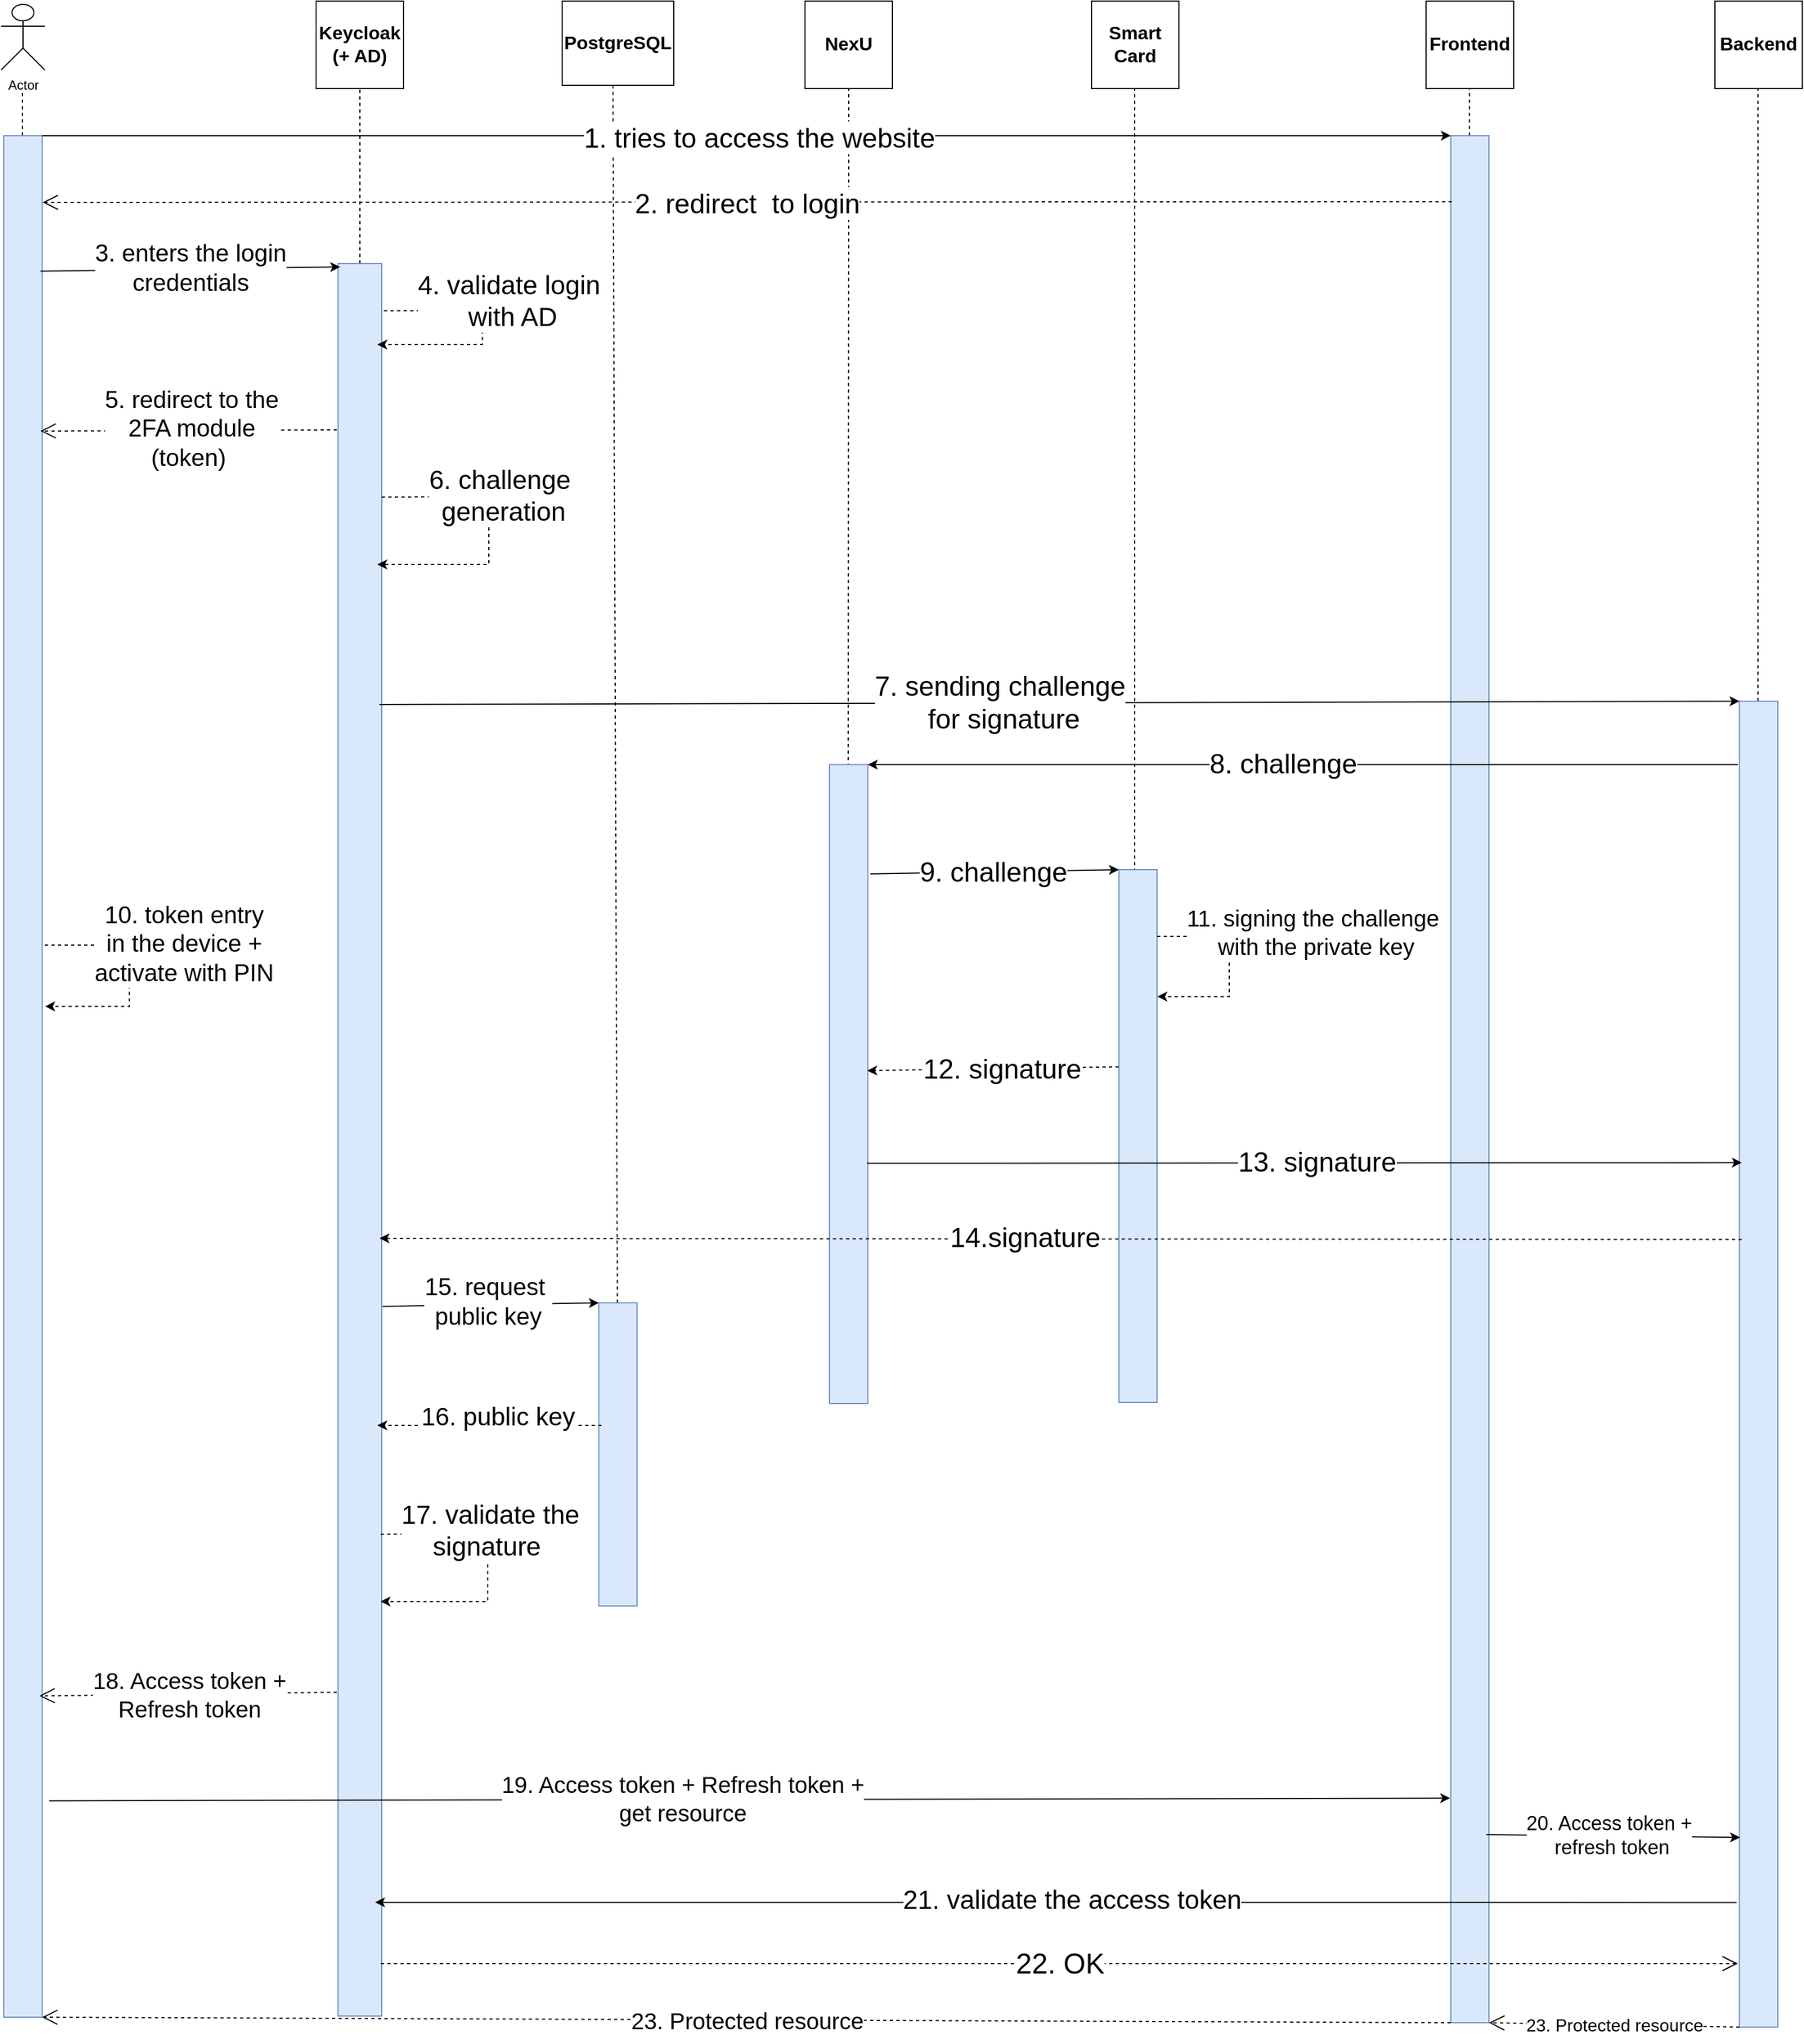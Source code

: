 <mxfile version="24.0.1" type="device">
  <diagram name="Page-1" id="UcL6EZNF9qSTtMjAE3kB">
    <mxGraphModel dx="2344" dy="1234" grid="0" gridSize="10" guides="1" tooltips="1" connect="1" arrows="1" fold="1" page="1" pageScale="1" pageWidth="1700" pageHeight="1100" math="0" shadow="0">
      <root>
        <mxCell id="0" />
        <mxCell id="1" parent="0" />
        <mxCell id="joUKDXh6RTCGV6ymXwde-2" value="" style="endArrow=none;dashed=1;html=1;rounded=0;entryX=0.5;entryY=1;entryDx=0;entryDy=0;" parent="1" target="FQuDgnGfwPs0Fwu2WJzw-3" edge="1">
          <mxGeometry width="50" height="50" relative="1" as="geometry">
            <mxPoint x="804.5" y="887" as="sourcePoint" />
            <mxPoint x="802.556" y="193" as="targetPoint" />
          </mxGeometry>
        </mxCell>
        <mxCell id="FQuDgnGfwPs0Fwu2WJzw-1" value="Actor" style="shape=umlActor;verticalLabelPosition=bottom;verticalAlign=top;html=1;outlineConnect=0;" parent="1" vertex="1">
          <mxGeometry x="30" y="40" width="40" height="60" as="geometry" />
        </mxCell>
        <mxCell id="FQuDgnGfwPs0Fwu2WJzw-2" value="&lt;font style=&quot;font-size: 17px;&quot;&gt;&lt;b&gt;Keycloak&lt;br&gt;(+ AD)&lt;br&gt;&lt;/b&gt;&lt;/font&gt;" style="whiteSpace=wrap;html=1;aspect=fixed;" parent="1" vertex="1">
          <mxGeometry x="318" y="37" width="80" height="80" as="geometry" />
        </mxCell>
        <mxCell id="FQuDgnGfwPs0Fwu2WJzw-3" value="&lt;font style=&quot;font-size: 17px;&quot;&gt;&lt;b&gt;NexU&lt;/b&gt;&lt;/font&gt;" style="whiteSpace=wrap;html=1;aspect=fixed;" parent="1" vertex="1">
          <mxGeometry x="765" y="37" width="80" height="80" as="geometry" />
        </mxCell>
        <mxCell id="FQuDgnGfwPs0Fwu2WJzw-5" value="&lt;font style=&quot;font-size: 17px;&quot;&gt;&lt;b&gt;Frontend&lt;/b&gt;&lt;/font&gt;" style="whiteSpace=wrap;html=1;aspect=fixed;" parent="1" vertex="1">
          <mxGeometry x="1333" y="37" width="80" height="80" as="geometry" />
        </mxCell>
        <mxCell id="FQuDgnGfwPs0Fwu2WJzw-6" value="" style="endArrow=none;dashed=1;html=1;rounded=0;" parent="1" source="FQuDgnGfwPs0Fwu2WJzw-13" edge="1">
          <mxGeometry width="50" height="50" relative="1" as="geometry">
            <mxPoint x="358" y="887" as="sourcePoint" />
            <mxPoint x="358" y="117" as="targetPoint" />
            <Array as="points">
              <mxPoint x="358" y="147" />
            </Array>
          </mxGeometry>
        </mxCell>
        <mxCell id="FQuDgnGfwPs0Fwu2WJzw-8" value="" style="endArrow=none;dashed=1;html=1;rounded=0;" parent="1" source="FQuDgnGfwPs0Fwu2WJzw-18" edge="1">
          <mxGeometry width="50" height="50" relative="1" as="geometry">
            <mxPoint x="1372.5" y="887" as="sourcePoint" />
            <mxPoint x="1372.5" y="117" as="targetPoint" />
          </mxGeometry>
        </mxCell>
        <mxCell id="FQuDgnGfwPs0Fwu2WJzw-9" value="" style="endArrow=none;dashed=1;html=1;rounded=0;" parent="1" source="FQuDgnGfwPs0Fwu2WJzw-11" edge="1">
          <mxGeometry width="50" height="50" relative="1" as="geometry">
            <mxPoint x="49.5" y="890" as="sourcePoint" />
            <mxPoint x="49.5" y="120" as="targetPoint" />
          </mxGeometry>
        </mxCell>
        <mxCell id="FQuDgnGfwPs0Fwu2WJzw-10" value="" style="endArrow=none;dashed=1;html=1;rounded=0;" parent="1" target="FQuDgnGfwPs0Fwu2WJzw-11" edge="1">
          <mxGeometry width="50" height="50" relative="1" as="geometry">
            <mxPoint x="49.5" y="890" as="sourcePoint" />
            <mxPoint x="49.5" y="120" as="targetPoint" />
          </mxGeometry>
        </mxCell>
        <mxCell id="FQuDgnGfwPs0Fwu2WJzw-11" value="" style="rounded=0;whiteSpace=wrap;html=1;fillColor=#dae8fc;strokeColor=#6c8ebf;" parent="1" vertex="1">
          <mxGeometry x="32.5" y="160" width="35" height="1720" as="geometry" />
        </mxCell>
        <mxCell id="FQuDgnGfwPs0Fwu2WJzw-12" value="" style="endArrow=none;dashed=1;html=1;rounded=0;" parent="1" target="FQuDgnGfwPs0Fwu2WJzw-13" edge="1">
          <mxGeometry width="50" height="50" relative="1" as="geometry">
            <mxPoint x="358" y="887" as="sourcePoint" />
            <mxPoint x="358" y="117" as="targetPoint" />
          </mxGeometry>
        </mxCell>
        <mxCell id="FQuDgnGfwPs0Fwu2WJzw-13" value="" style="rounded=0;whiteSpace=wrap;html=1;fillColor=#dae8fc;strokeColor=#6c8ebf;" parent="1" vertex="1">
          <mxGeometry x="338" y="277" width="40" height="1602" as="geometry" />
        </mxCell>
        <mxCell id="FQuDgnGfwPs0Fwu2WJzw-15" value="&lt;font style=&quot;font-size: 17px;&quot;&gt;&lt;b&gt;Backend&lt;/b&gt;&lt;/font&gt;" style="whiteSpace=wrap;html=1;aspect=fixed;" parent="1" vertex="1">
          <mxGeometry x="1597" y="37" width="80" height="80" as="geometry" />
        </mxCell>
        <mxCell id="FQuDgnGfwPs0Fwu2WJzw-16" value="" style="endArrow=none;dashed=1;html=1;rounded=0;" parent="1" edge="1">
          <mxGeometry width="50" height="50" relative="1" as="geometry">
            <mxPoint x="1636.5" y="887" as="sourcePoint" />
            <mxPoint x="1636.5" y="117" as="targetPoint" />
          </mxGeometry>
        </mxCell>
        <mxCell id="FQuDgnGfwPs0Fwu2WJzw-17" value="" style="endArrow=none;dashed=1;html=1;rounded=0;" parent="1" target="FQuDgnGfwPs0Fwu2WJzw-18" edge="1">
          <mxGeometry width="50" height="50" relative="1" as="geometry">
            <mxPoint x="1372.5" y="887" as="sourcePoint" />
            <mxPoint x="1372.5" y="117" as="targetPoint" />
          </mxGeometry>
        </mxCell>
        <mxCell id="FQuDgnGfwPs0Fwu2WJzw-18" value="" style="rounded=0;whiteSpace=wrap;html=1;fillColor=#dae8fc;strokeColor=#6c8ebf;" parent="1" vertex="1">
          <mxGeometry x="1355.5" y="160" width="35" height="1725" as="geometry" />
        </mxCell>
        <mxCell id="FQuDgnGfwPs0Fwu2WJzw-20" value="" style="endArrow=classic;html=1;rounded=0;exitX=0.958;exitY=0.072;exitDx=0;exitDy=0;exitPerimeter=0;" parent="1" source="FQuDgnGfwPs0Fwu2WJzw-11" edge="1">
          <mxGeometry width="50" height="50" relative="1" as="geometry">
            <mxPoint x="70" y="280" as="sourcePoint" />
            <mxPoint x="340" y="280" as="targetPoint" />
          </mxGeometry>
        </mxCell>
        <mxCell id="FQuDgnGfwPs0Fwu2WJzw-21" value="&lt;font style=&quot;font-size: 22px;&quot;&gt;3. enters the login &lt;br&gt;credentials&lt;/font&gt;" style="text;html=1;align=center;verticalAlign=middle;resizable=0;points=[];autosize=1;strokeColor=none;fillColor=none;labelBackgroundColor=default;" parent="1" vertex="1">
          <mxGeometry x="106" y="248" width="193" height="65" as="geometry" />
        </mxCell>
        <mxCell id="FQuDgnGfwPs0Fwu2WJzw-25" value="&lt;font style=&quot;font-size: 25px;&quot;&gt;2. redirect&amp;nbsp; to login&lt;/font&gt;" style="endArrow=open;endSize=12;dashed=1;html=1;rounded=0;exitX=0.029;exitY=0.035;exitDx=0;exitDy=0;exitPerimeter=0;" parent="1" source="FQuDgnGfwPs0Fwu2WJzw-18" edge="1">
          <mxGeometry width="160" relative="1" as="geometry">
            <mxPoint x="1060" y="230" as="sourcePoint" />
            <mxPoint x="68" y="221" as="targetPoint" />
          </mxGeometry>
        </mxCell>
        <mxCell id="FQuDgnGfwPs0Fwu2WJzw-26" value="" style="endArrow=open;endSize=12;dashed=1;html=1;rounded=0;entryX=0.958;entryY=0.157;entryDx=0;entryDy=0;entryPerimeter=0;" parent="1" target="FQuDgnGfwPs0Fwu2WJzw-11" edge="1">
          <mxGeometry width="160" relative="1" as="geometry">
            <mxPoint x="337" y="429" as="sourcePoint" />
            <mxPoint x="64" y="433" as="targetPoint" />
          </mxGeometry>
        </mxCell>
        <mxCell id="FQuDgnGfwPs0Fwu2WJzw-27" value="&lt;font style=&quot;font-size: 22px;&quot;&gt;5. redirect to the &lt;br&gt;2FA module &lt;br&gt;(token)&amp;nbsp;&lt;/font&gt;" style="edgeLabel;html=1;align=center;verticalAlign=middle;resizable=0;points=[];" parent="FQuDgnGfwPs0Fwu2WJzw-26" vertex="1" connectable="0">
          <mxGeometry x="0.028" relative="1" as="geometry">
            <mxPoint x="6" y="-2" as="offset" />
          </mxGeometry>
        </mxCell>
        <mxCell id="FQuDgnGfwPs0Fwu2WJzw-41" value="" style="rounded=0;whiteSpace=wrap;html=1;fillColor=#dae8fc;strokeColor=#6c8ebf;" parent="1" vertex="1">
          <mxGeometry x="1619.5" y="677" width="35" height="1212" as="geometry" />
        </mxCell>
        <mxCell id="FQuDgnGfwPs0Fwu2WJzw-47" value="" style="endArrow=classic;html=1;rounded=0;entryX=-0.017;entryY=0.881;entryDx=0;entryDy=0;entryPerimeter=0;exitX=1.185;exitY=0.885;exitDx=0;exitDy=0;exitPerimeter=0;" parent="1" source="FQuDgnGfwPs0Fwu2WJzw-11" target="FQuDgnGfwPs0Fwu2WJzw-18" edge="1">
          <mxGeometry width="50" height="50" relative="1" as="geometry">
            <mxPoint x="65" y="1644" as="sourcePoint" />
            <mxPoint x="1055" y="1644" as="targetPoint" />
          </mxGeometry>
        </mxCell>
        <mxCell id="FQuDgnGfwPs0Fwu2WJzw-48" value="&lt;font style=&quot;font-size: 21px;&quot;&gt;19. Access token + Refresh token +&lt;br&gt;get resource&lt;br&gt;&lt;/font&gt;" style="edgeLabel;html=1;align=center;verticalAlign=middle;resizable=0;points=[];" parent="FQuDgnGfwPs0Fwu2WJzw-47" vertex="1" connectable="0">
          <mxGeometry x="-0.251" y="2" relative="1" as="geometry">
            <mxPoint x="99" as="offset" />
          </mxGeometry>
        </mxCell>
        <mxCell id="FQuDgnGfwPs0Fwu2WJzw-49" value="&lt;font style=&quot;font-size: 21px;&quot;&gt;18. Access token +&lt;br&gt;Refresh token&lt;/font&gt;" style="endArrow=open;endSize=12;dashed=1;html=1;rounded=0;" parent="1" edge="1">
          <mxGeometry x="-0.002" width="160" relative="1" as="geometry">
            <mxPoint x="337" y="1583" as="sourcePoint" />
            <mxPoint x="65" y="1586.28" as="targetPoint" />
            <Array as="points" />
            <mxPoint as="offset" />
          </mxGeometry>
        </mxCell>
        <mxCell id="FQuDgnGfwPs0Fwu2WJzw-50" value="" style="endArrow=classic;html=1;rounded=0;entryX=0.014;entryY=0.857;entryDx=0;entryDy=0;entryPerimeter=0;" parent="1" target="FQuDgnGfwPs0Fwu2WJzw-41" edge="1">
          <mxGeometry width="50" height="50" relative="1" as="geometry">
            <mxPoint x="1388" y="1713" as="sourcePoint" />
            <mxPoint x="1596" y="1701" as="targetPoint" />
          </mxGeometry>
        </mxCell>
        <mxCell id="FQuDgnGfwPs0Fwu2WJzw-51" value="&lt;font style=&quot;font-size: 18px;&quot;&gt;20. Access token +&lt;br&gt;&amp;nbsp;refresh token&lt;/font&gt;" style="edgeLabel;html=1;align=center;verticalAlign=middle;resizable=0;points=[];" parent="FQuDgnGfwPs0Fwu2WJzw-50" vertex="1" connectable="0">
          <mxGeometry x="-0.105" y="3" relative="1" as="geometry">
            <mxPoint x="8" y="3" as="offset" />
          </mxGeometry>
        </mxCell>
        <mxCell id="FQuDgnGfwPs0Fwu2WJzw-52" value="" style="endArrow=classic;html=1;rounded=0;exitX=-0.076;exitY=0.906;exitDx=0;exitDy=0;exitPerimeter=0;" parent="1" source="FQuDgnGfwPs0Fwu2WJzw-41" edge="1">
          <mxGeometry width="50" height="50" relative="1" as="geometry">
            <mxPoint x="1543.515" y="1994" as="sourcePoint" />
            <mxPoint x="372" y="1775" as="targetPoint" />
          </mxGeometry>
        </mxCell>
        <mxCell id="FQuDgnGfwPs0Fwu2WJzw-53" value="&lt;font style=&quot;font-size: 24px;&quot;&gt;21. validate the access token&lt;/font&gt;" style="edgeLabel;html=1;align=center;verticalAlign=middle;resizable=0;points=[];" parent="FQuDgnGfwPs0Fwu2WJzw-52" vertex="1" connectable="0">
          <mxGeometry x="-0.022" y="-2" relative="1" as="geometry">
            <mxPoint as="offset" />
          </mxGeometry>
        </mxCell>
        <mxCell id="FQuDgnGfwPs0Fwu2WJzw-54" value="&lt;font style=&quot;font-size: 26px;&quot;&gt;22. OK&lt;/font&gt;" style="endArrow=open;endSize=12;dashed=1;html=1;rounded=0;exitX=0.979;exitY=0.97;exitDx=0;exitDy=0;exitPerimeter=0;" parent="1" source="FQuDgnGfwPs0Fwu2WJzw-13" edge="1">
          <mxGeometry width="160" relative="1" as="geometry">
            <mxPoint x="376" y="1815" as="sourcePoint" />
            <mxPoint x="1618" y="1831" as="targetPoint" />
          </mxGeometry>
        </mxCell>
        <mxCell id="FQuDgnGfwPs0Fwu2WJzw-55" value="&lt;font style=&quot;font-size: 16px;&quot;&gt;23. Protected resource&lt;/font&gt;" style="endArrow=open;endSize=12;dashed=1;html=1;rounded=0;exitX=0;exitY=1;exitDx=0;exitDy=0;entryX=1;entryY=1;entryDx=0;entryDy=0;" parent="1" source="FQuDgnGfwPs0Fwu2WJzw-41" target="FQuDgnGfwPs0Fwu2WJzw-18" edge="1">
          <mxGeometry width="160" relative="1" as="geometry">
            <mxPoint x="1546.0" y="2122.0" as="sourcePoint" />
            <mxPoint x="1344.0" y="2123" as="targetPoint" />
          </mxGeometry>
        </mxCell>
        <mxCell id="FQuDgnGfwPs0Fwu2WJzw-56" value="&lt;font style=&quot;font-size: 21px;&quot;&gt;23. Protected resource&lt;/font&gt;" style="endArrow=open;endSize=12;dashed=1;html=1;rounded=0;exitX=0;exitY=1;exitDx=0;exitDy=0;entryX=1;entryY=1;entryDx=0;entryDy=0;" parent="1" source="FQuDgnGfwPs0Fwu2WJzw-18" target="FQuDgnGfwPs0Fwu2WJzw-11" edge="1">
          <mxGeometry width="160" relative="1" as="geometry">
            <mxPoint x="1326.0" y="1934.0" as="sourcePoint" />
            <mxPoint x="38" y="1933" as="targetPoint" />
          </mxGeometry>
        </mxCell>
        <mxCell id="FQuDgnGfwPs0Fwu2WJzw-57" value="" style="endArrow=classic;html=1;rounded=0;dashed=1;" parent="1" edge="1">
          <mxGeometry width="50" height="50" relative="1" as="geometry">
            <mxPoint x="380" y="320" as="sourcePoint" />
            <mxPoint x="374" y="351" as="targetPoint" />
            <Array as="points">
              <mxPoint x="470" y="320" />
              <mxPoint x="470" y="351" />
            </Array>
          </mxGeometry>
        </mxCell>
        <mxCell id="FQuDgnGfwPs0Fwu2WJzw-58" value="&lt;font style=&quot;font-size: 24px;&quot;&gt;4. validate login&lt;br&gt;&amp;nbsp;with AD&lt;/font&gt;" style="edgeLabel;html=1;align=center;verticalAlign=middle;resizable=0;points=[];" parent="FQuDgnGfwPs0Fwu2WJzw-57" vertex="1" connectable="0">
          <mxGeometry x="-0.051" y="1" relative="1" as="geometry">
            <mxPoint x="23" y="-22" as="offset" />
          </mxGeometry>
        </mxCell>
        <mxCell id="FQuDgnGfwPs0Fwu2WJzw-59" value="" style="endArrow=classic;html=1;rounded=0;exitX=1.005;exitY=0.319;exitDx=0;exitDy=0;exitPerimeter=0;dashed=1;" parent="1" edge="1">
          <mxGeometry width="50" height="50" relative="1" as="geometry">
            <mxPoint x="69.995" y="900.04" as="sourcePoint" />
            <mxPoint x="70.32" y="956" as="targetPoint" />
            <Array as="points">
              <mxPoint x="147.32" y="900" />
              <mxPoint x="147.32" y="956" />
            </Array>
          </mxGeometry>
        </mxCell>
        <mxCell id="FQuDgnGfwPs0Fwu2WJzw-61" value="&lt;font style=&quot;font-size: 22px;&quot;&gt;10. token entry &lt;br&gt;in the device +&lt;br&gt;activate with PIN&lt;br&gt;&lt;/font&gt;" style="edgeLabel;html=1;align=center;verticalAlign=middle;resizable=0;points=[];" parent="FQuDgnGfwPs0Fwu2WJzw-59" vertex="1" connectable="0">
          <mxGeometry x="-0.085" y="-1" relative="1" as="geometry">
            <mxPoint x="50" y="-20" as="offset" />
          </mxGeometry>
        </mxCell>
        <mxCell id="FQuDgnGfwPs0Fwu2WJzw-62" value="" style="endArrow=classic;html=1;rounded=0;exitX=0.972;exitY=0.273;exitDx=0;exitDy=0;exitPerimeter=0;dashed=1;" parent="1" edge="1">
          <mxGeometry width="50" height="50" relative="1" as="geometry">
            <mxPoint x="378.0" y="490.45" as="sourcePoint" />
            <mxPoint x="374" y="552" as="targetPoint" />
            <Array as="points">
              <mxPoint x="476" y="490" />
              <mxPoint x="476" y="552" />
            </Array>
          </mxGeometry>
        </mxCell>
        <mxCell id="FQuDgnGfwPs0Fwu2WJzw-63" value="&lt;font style=&quot;font-size: 24px;&quot;&gt;6. challenge&amp;nbsp;&lt;/font&gt;&lt;div style=&quot;font-size: 24px;&quot;&gt;&lt;font style=&quot;font-size: 24px;&quot;&gt;generation&lt;/font&gt;&lt;/div&gt;" style="edgeLabel;html=1;align=center;verticalAlign=middle;resizable=0;points=[];" parent="FQuDgnGfwPs0Fwu2WJzw-62" vertex="1" connectable="0">
          <mxGeometry x="0.027" y="1" relative="1" as="geometry">
            <mxPoint x="12" y="-38" as="offset" />
          </mxGeometry>
        </mxCell>
        <mxCell id="vEx2Qm9k-or9hw6ZXxJd-2" value="" style="endArrow=none;dashed=1;html=1;rounded=0;" parent="1" source="joUKDXh6RTCGV6ymXwde-28" edge="1">
          <mxGeometry width="50" height="50" relative="1" as="geometry">
            <mxPoint x="589.5" y="884" as="sourcePoint" />
            <mxPoint x="589.5" y="114" as="targetPoint" />
          </mxGeometry>
        </mxCell>
        <mxCell id="vEx2Qm9k-or9hw6ZXxJd-4" value="&lt;b&gt;&lt;font style=&quot;font-size: 17px;&quot;&gt;PostgreSQL&lt;/font&gt;&lt;/b&gt;" style="rounded=0;whiteSpace=wrap;html=1;" parent="1" vertex="1">
          <mxGeometry x="543" y="37" width="102" height="77" as="geometry" />
        </mxCell>
        <mxCell id="vEx2Qm9k-or9hw6ZXxJd-5" value="&lt;span style=&quot;font-size: 17px;&quot;&gt;&lt;b&gt;Smart Card&lt;/b&gt;&lt;/span&gt;" style="whiteSpace=wrap;html=1;aspect=fixed;" parent="1" vertex="1">
          <mxGeometry x="1027" y="37" width="80" height="80" as="geometry" />
        </mxCell>
        <mxCell id="vEx2Qm9k-or9hw6ZXxJd-6" value="" style="endArrow=none;dashed=1;html=1;rounded=0;" parent="1" edge="1">
          <mxGeometry width="50" height="50" relative="1" as="geometry">
            <mxPoint x="1066.5" y="887" as="sourcePoint" />
            <mxPoint x="1066.5" y="117" as="targetPoint" />
          </mxGeometry>
        </mxCell>
        <mxCell id="joUKDXh6RTCGV6ymXwde-4" value="" style="endArrow=classic;html=1;rounded=0;exitX=1;exitY=0;exitDx=0;exitDy=0;entryX=0;entryY=0;entryDx=0;entryDy=0;" parent="1" source="FQuDgnGfwPs0Fwu2WJzw-11" target="FQuDgnGfwPs0Fwu2WJzw-18" edge="1">
          <mxGeometry width="50" height="50" relative="1" as="geometry">
            <mxPoint x="96" y="179" as="sourcePoint" />
            <mxPoint x="146" y="129" as="targetPoint" />
          </mxGeometry>
        </mxCell>
        <mxCell id="joUKDXh6RTCGV6ymXwde-5" value="&lt;font style=&quot;font-size: 25px;&quot;&gt;1. tries to access the website&lt;/font&gt;" style="edgeLabel;html=1;align=center;verticalAlign=middle;resizable=0;points=[];" parent="joUKDXh6RTCGV6ymXwde-4" vertex="1" connectable="0">
          <mxGeometry x="0.017" y="-1" relative="1" as="geometry">
            <mxPoint as="offset" />
          </mxGeometry>
        </mxCell>
        <mxCell id="joUKDXh6RTCGV6ymXwde-9" value="" style="endArrow=classic;html=1;rounded=0;entryX=0;entryY=0;entryDx=0;entryDy=0;" parent="1" target="FQuDgnGfwPs0Fwu2WJzw-41" edge="1">
          <mxGeometry width="50" height="50" relative="1" as="geometry">
            <mxPoint x="376" y="680" as="sourcePoint" />
            <mxPoint x="1579" y="631" as="targetPoint" />
          </mxGeometry>
        </mxCell>
        <mxCell id="joUKDXh6RTCGV6ymXwde-10" value="&lt;font style=&quot;font-size: 25px;&quot;&gt;7. sending challenge&lt;/font&gt;&lt;div style=&quot;font-size: 25px;&quot;&gt;&lt;font style=&quot;font-size: 25px;&quot;&gt;&amp;nbsp;for signature&lt;/font&gt;&lt;/div&gt;" style="edgeLabel;html=1;align=center;verticalAlign=middle;resizable=0;points=[];" parent="joUKDXh6RTCGV6ymXwde-9" vertex="1" connectable="0">
          <mxGeometry x="-0.088" y="2" relative="1" as="geometry">
            <mxPoint as="offset" />
          </mxGeometry>
        </mxCell>
        <mxCell id="joUKDXh6RTCGV6ymXwde-12" value="" style="rounded=0;whiteSpace=wrap;html=1;fillColor=#dae8fc;strokeColor=#6c8ebf;" parent="1" vertex="1">
          <mxGeometry x="787.5" y="735" width="35" height="584" as="geometry" />
        </mxCell>
        <mxCell id="joUKDXh6RTCGV6ymXwde-13" value="" style="endArrow=classic;html=1;rounded=0;entryX=1;entryY=0;entryDx=0;entryDy=0;" parent="1" target="joUKDXh6RTCGV6ymXwde-12" edge="1">
          <mxGeometry width="50" height="50" relative="1" as="geometry">
            <mxPoint x="1618" y="735" as="sourcePoint" />
            <mxPoint x="1497" y="723" as="targetPoint" />
          </mxGeometry>
        </mxCell>
        <mxCell id="joUKDXh6RTCGV6ymXwde-14" value="&lt;font style=&quot;font-size: 25px;&quot;&gt;8. &lt;font style=&quot;font-size: 25px;&quot;&gt;challenge&lt;/font&gt;&lt;/font&gt;" style="edgeLabel;html=1;align=center;verticalAlign=middle;resizable=0;points=[];" parent="joUKDXh6RTCGV6ymXwde-13" vertex="1" connectable="0">
          <mxGeometry x="0.073" y="3" relative="1" as="geometry">
            <mxPoint x="11" y="-5" as="offset" />
          </mxGeometry>
        </mxCell>
        <mxCell id="joUKDXh6RTCGV6ymXwde-15" value="" style="rounded=0;whiteSpace=wrap;html=1;fillColor=#dae8fc;strokeColor=#6c8ebf;" parent="1" vertex="1">
          <mxGeometry x="1052" y="831" width="35" height="487" as="geometry" />
        </mxCell>
        <mxCell id="joUKDXh6RTCGV6ymXwde-16" value="" style="endArrow=classic;html=1;rounded=0;entryX=0;entryY=0;entryDx=0;entryDy=0;exitX=1.065;exitY=0.171;exitDx=0;exitDy=0;exitPerimeter=0;" parent="1" source="joUKDXh6RTCGV6ymXwde-12" target="joUKDXh6RTCGV6ymXwde-15" edge="1">
          <mxGeometry width="50" height="50" relative="1" as="geometry">
            <mxPoint x="820" y="777" as="sourcePoint" />
            <mxPoint x="945" y="694" as="targetPoint" />
          </mxGeometry>
        </mxCell>
        <mxCell id="joUKDXh6RTCGV6ymXwde-17" value="&lt;font style=&quot;font-size: 25px;&quot;&gt;9. challenge&lt;/font&gt;" style="edgeLabel;html=1;align=center;verticalAlign=middle;resizable=0;points=[];" parent="joUKDXh6RTCGV6ymXwde-16" vertex="1" connectable="0">
          <mxGeometry x="-0.278" y="2" relative="1" as="geometry">
            <mxPoint x="30" as="offset" />
          </mxGeometry>
        </mxCell>
        <mxCell id="joUKDXh6RTCGV6ymXwde-19" style="edgeStyle=orthogonalEdgeStyle;rounded=0;orthogonalLoop=1;jettySize=auto;html=1;exitX=1;exitY=0.25;exitDx=0;exitDy=0;entryX=1.008;entryY=0.36;entryDx=0;entryDy=0;entryPerimeter=0;dashed=1;" parent="1" edge="1">
          <mxGeometry relative="1" as="geometry">
            <mxPoint x="1087" y="892" as="sourcePoint" />
            <mxPoint x="1087.28" y="947" as="targetPoint" />
            <Array as="points">
              <mxPoint x="1153" y="892" />
              <mxPoint x="1153" y="947" />
            </Array>
          </mxGeometry>
        </mxCell>
        <mxCell id="joUKDXh6RTCGV6ymXwde-20" value="&lt;font style=&quot;font-size: 21px;&quot;&gt;11.&amp;nbsp;signing the challenge&amp;nbsp;&lt;/font&gt;&lt;div style=&quot;font-size: 21px;&quot;&gt;&lt;font style=&quot;font-size: 21px;&quot;&gt;with the private key&lt;/font&gt;&lt;/div&gt;" style="edgeLabel;html=1;align=center;verticalAlign=middle;resizable=0;points=[];" parent="joUKDXh6RTCGV6ymXwde-19" vertex="1" connectable="0">
          <mxGeometry x="-0.222" y="-2" relative="1" as="geometry">
            <mxPoint x="81" y="-11" as="offset" />
          </mxGeometry>
        </mxCell>
        <mxCell id="joUKDXh6RTCGV6ymXwde-21" value="" style="endArrow=classic;html=1;rounded=0;entryX=0.986;entryY=0.479;entryDx=0;entryDy=0;entryPerimeter=0;exitX=0;exitY=0.37;exitDx=0;exitDy=0;exitPerimeter=0;dashed=1;" parent="1" source="joUKDXh6RTCGV6ymXwde-15" target="joUKDXh6RTCGV6ymXwde-12" edge="1">
          <mxGeometry width="50" height="50" relative="1" as="geometry">
            <mxPoint x="1049" y="1003" as="sourcePoint" />
            <mxPoint x="919" y="971" as="targetPoint" />
          </mxGeometry>
        </mxCell>
        <mxCell id="joUKDXh6RTCGV6ymXwde-22" value="&lt;font style=&quot;font-size: 25px;&quot;&gt;12. signature&lt;/font&gt;" style="edgeLabel;html=1;align=center;verticalAlign=middle;resizable=0;points=[];" parent="joUKDXh6RTCGV6ymXwde-21" vertex="1" connectable="0">
          <mxGeometry x="0.011" y="2" relative="1" as="geometry">
            <mxPoint x="9" y="-3" as="offset" />
          </mxGeometry>
        </mxCell>
        <mxCell id="joUKDXh6RTCGV6ymXwde-23" value="" style="endArrow=classic;html=1;rounded=0;exitX=0.974;exitY=0.624;exitDx=0;exitDy=0;exitPerimeter=0;entryX=0.06;entryY=0.348;entryDx=0;entryDy=0;entryPerimeter=0;" parent="1" source="joUKDXh6RTCGV6ymXwde-12" target="FQuDgnGfwPs0Fwu2WJzw-41" edge="1">
          <mxGeometry width="50" height="50" relative="1" as="geometry">
            <mxPoint x="823" y="1103" as="sourcePoint" />
            <mxPoint x="1590" y="1098" as="targetPoint" />
          </mxGeometry>
        </mxCell>
        <mxCell id="joUKDXh6RTCGV6ymXwde-24" value="&lt;font style=&quot;font-size: 25px;&quot;&gt;13. signature&lt;/font&gt;" style="edgeLabel;html=1;align=center;verticalAlign=middle;resizable=0;points=[];" parent="joUKDXh6RTCGV6ymXwde-23" vertex="1" connectable="0">
          <mxGeometry x="0.029" y="2" relative="1" as="geometry">
            <mxPoint as="offset" />
          </mxGeometry>
        </mxCell>
        <mxCell id="joUKDXh6RTCGV6ymXwde-25" value="" style="endArrow=classic;html=1;rounded=0;exitX=0.06;exitY=0.406;exitDx=0;exitDy=0;exitPerimeter=0;dashed=1;" parent="1" source="FQuDgnGfwPs0Fwu2WJzw-41" edge="1">
          <mxGeometry width="50" height="50" relative="1" as="geometry">
            <mxPoint x="923" y="1157" as="sourcePoint" />
            <mxPoint x="376" y="1168" as="targetPoint" />
          </mxGeometry>
        </mxCell>
        <mxCell id="joUKDXh6RTCGV6ymXwde-26" value="&lt;font style=&quot;font-size: 25px;&quot;&gt;14.signature&lt;/font&gt;" style="edgeLabel;html=1;align=center;verticalAlign=middle;resizable=0;points=[];" parent="joUKDXh6RTCGV6ymXwde-25" vertex="1" connectable="0">
          <mxGeometry x="0.053" y="-3" relative="1" as="geometry">
            <mxPoint as="offset" />
          </mxGeometry>
        </mxCell>
        <mxCell id="joUKDXh6RTCGV6ymXwde-28" value="" style="rounded=0;whiteSpace=wrap;html=1;fillColor=#dae8fc;strokeColor=#6c8ebf;" parent="1" vertex="1">
          <mxGeometry x="576.5" y="1227" width="35" height="277" as="geometry" />
        </mxCell>
        <mxCell id="joUKDXh6RTCGV6ymXwde-30" value="" style="endArrow=classic;html=1;rounded=0;exitX=1.018;exitY=0.595;exitDx=0;exitDy=0;exitPerimeter=0;entryX=0;entryY=0;entryDx=0;entryDy=0;" parent="1" source="FQuDgnGfwPs0Fwu2WJzw-13" target="joUKDXh6RTCGV6ymXwde-28" edge="1">
          <mxGeometry width="50" height="50" relative="1" as="geometry">
            <mxPoint x="407" y="1265" as="sourcePoint" />
            <mxPoint x="457" y="1215" as="targetPoint" />
          </mxGeometry>
        </mxCell>
        <mxCell id="joUKDXh6RTCGV6ymXwde-31" value="&lt;font style=&quot;font-size: 22px;&quot;&gt;15. request&amp;nbsp;&lt;/font&gt;&lt;div style=&quot;font-size: 22px;&quot;&gt;&lt;font style=&quot;font-size: 22px;&quot;&gt;public key&lt;/font&gt;&lt;/div&gt;" style="edgeLabel;html=1;align=center;verticalAlign=middle;resizable=0;points=[];" parent="joUKDXh6RTCGV6ymXwde-30" vertex="1" connectable="0">
          <mxGeometry x="-0.14" y="3" relative="1" as="geometry">
            <mxPoint x="11" as="offset" />
          </mxGeometry>
        </mxCell>
        <mxCell id="joUKDXh6RTCGV6ymXwde-32" value="" style="endArrow=classic;html=1;rounded=0;dashed=1;" parent="1" edge="1">
          <mxGeometry width="50" height="50" relative="1" as="geometry">
            <mxPoint x="579" y="1339" as="sourcePoint" />
            <mxPoint x="374" y="1339" as="targetPoint" />
          </mxGeometry>
        </mxCell>
        <mxCell id="joUKDXh6RTCGV6ymXwde-33" value="&lt;font style=&quot;font-size: 23px;&quot;&gt;16. public key&lt;/font&gt;" style="edgeLabel;html=1;align=center;verticalAlign=middle;resizable=0;points=[];" parent="joUKDXh6RTCGV6ymXwde-32" vertex="1" connectable="0">
          <mxGeometry x="0.067" y="2" relative="1" as="geometry">
            <mxPoint x="14" y="-10" as="offset" />
          </mxGeometry>
        </mxCell>
        <mxCell id="joUKDXh6RTCGV6ymXwde-37" value="" style="endArrow=classic;html=1;rounded=0;exitX=0.972;exitY=0.273;exitDx=0;exitDy=0;exitPerimeter=0;dashed=1;" parent="1" edge="1">
          <mxGeometry width="50" height="50" relative="1" as="geometry">
            <mxPoint x="377.0" y="1438.45" as="sourcePoint" />
            <mxPoint x="377" y="1500" as="targetPoint" />
            <Array as="points">
              <mxPoint x="475" y="1438" />
              <mxPoint x="475" y="1500" />
            </Array>
          </mxGeometry>
        </mxCell>
        <mxCell id="joUKDXh6RTCGV6ymXwde-38" value="&lt;span style=&quot;font-size: 24px;&quot;&gt;17. validate the&lt;/span&gt;&lt;div&gt;&lt;span style=&quot;font-size: 24px;&quot;&gt;signature&amp;nbsp;&lt;/span&gt;&lt;/div&gt;" style="edgeLabel;html=1;align=center;verticalAlign=middle;resizable=0;points=[];" parent="joUKDXh6RTCGV6ymXwde-37" vertex="1" connectable="0">
          <mxGeometry x="0.027" y="1" relative="1" as="geometry">
            <mxPoint x="1" y="-38" as="offset" />
          </mxGeometry>
        </mxCell>
      </root>
    </mxGraphModel>
  </diagram>
</mxfile>
